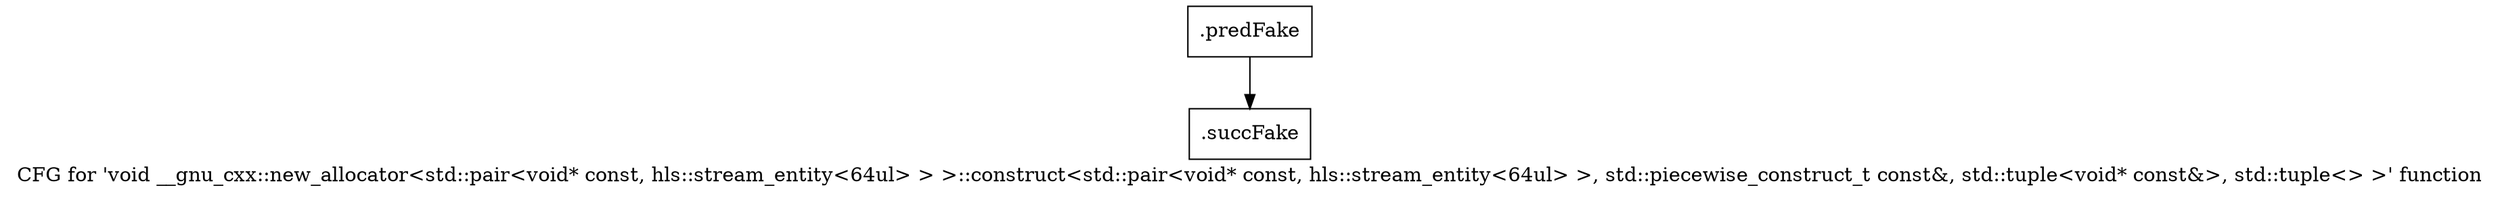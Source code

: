 digraph "CFG for 'void __gnu_cxx::new_allocator\<std::pair\<void* const, hls::stream_entity\<64ul\> \> \>::construct\<std::pair\<void* const, hls::stream_entity\<64ul\> \>, std::piecewise_construct_t const&, std::tuple\<void* const&\>, std::tuple\<\> \>' function" {
	label="CFG for 'void __gnu_cxx::new_allocator\<std::pair\<void* const, hls::stream_entity\<64ul\> \> \>::construct\<std::pair\<void* const, hls::stream_entity\<64ul\> \>, std::piecewise_construct_t const&, std::tuple\<void* const&\>, std::tuple\<\> \>' function";

	Node0x59cb3d0 [shape=record,filename="",linenumber="",label="{.predFake}"];
	Node0x59cb3d0 -> Node0x614aaa0[ callList="" memoryops="" filename="/mnt/xilinx/Vitis_HLS/2021.2/tps/lnx64/gcc-6.2.0/lib/gcc/x86_64-pc-linux-gnu/6.2.0/../../../../include/c++/6.2.0/ext/new_allocator.h" execusionnum="1"];
	Node0x614aaa0 [shape=record,filename="/mnt/xilinx/Vitis_HLS/2021.2/tps/lnx64/gcc-6.2.0/lib/gcc/x86_64-pc-linux-gnu/6.2.0/../../../../include/c++/6.2.0/ext/new_allocator.h",linenumber="120",label="{.succFake}"];
}

